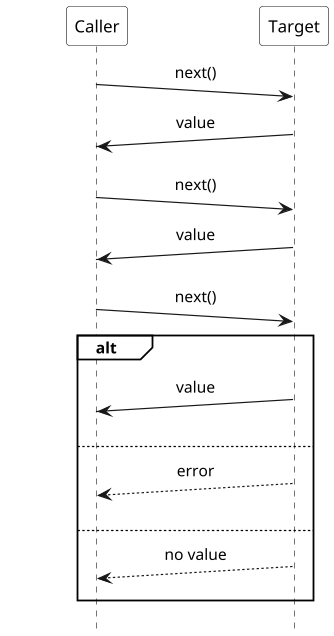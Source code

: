 @startuml

scale 1.2
hide footbox

!pragma teoz true

skinparam monochrome true
skinparam defaultFontName Source Sans Pro
skinparam sequenceMessageAlign center
skinparam participantBackgroundColor #white
skinparam noteBackgroundColor #white
skinparam sequenceGroupBackgroundColor #white
skinparam participantPadding 50

participant Caller
participant Target

Caller ->(10) Target : next()
Target ->(10) Caller : value

Caller ->(10) Target : next()
Target ->(10) Caller : value

Caller ->(10) Target : next()
alt
Target ->(10) Caller : value
else
Target -->(10) Caller : error
else
Target -->(10) Caller : no value
end

@enduml
